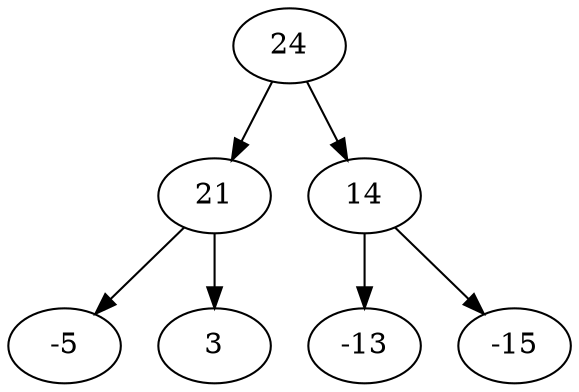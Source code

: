 digraph
{
	index_0 [label ="24"];
	index_1 [label ="21"];
	index_2 [label ="14"];
	index_3 [label ="-5"];
	index_4 [label ="3"];
	index_5 [label ="-13"];
	index_6 [label ="-15"];
	index_0 -> index_1;
	index_0 -> index_2;
	index_1 -> index_3;
	index_1 -> index_4;
	index_2 -> index_5;
	index_2 -> index_6;
}
